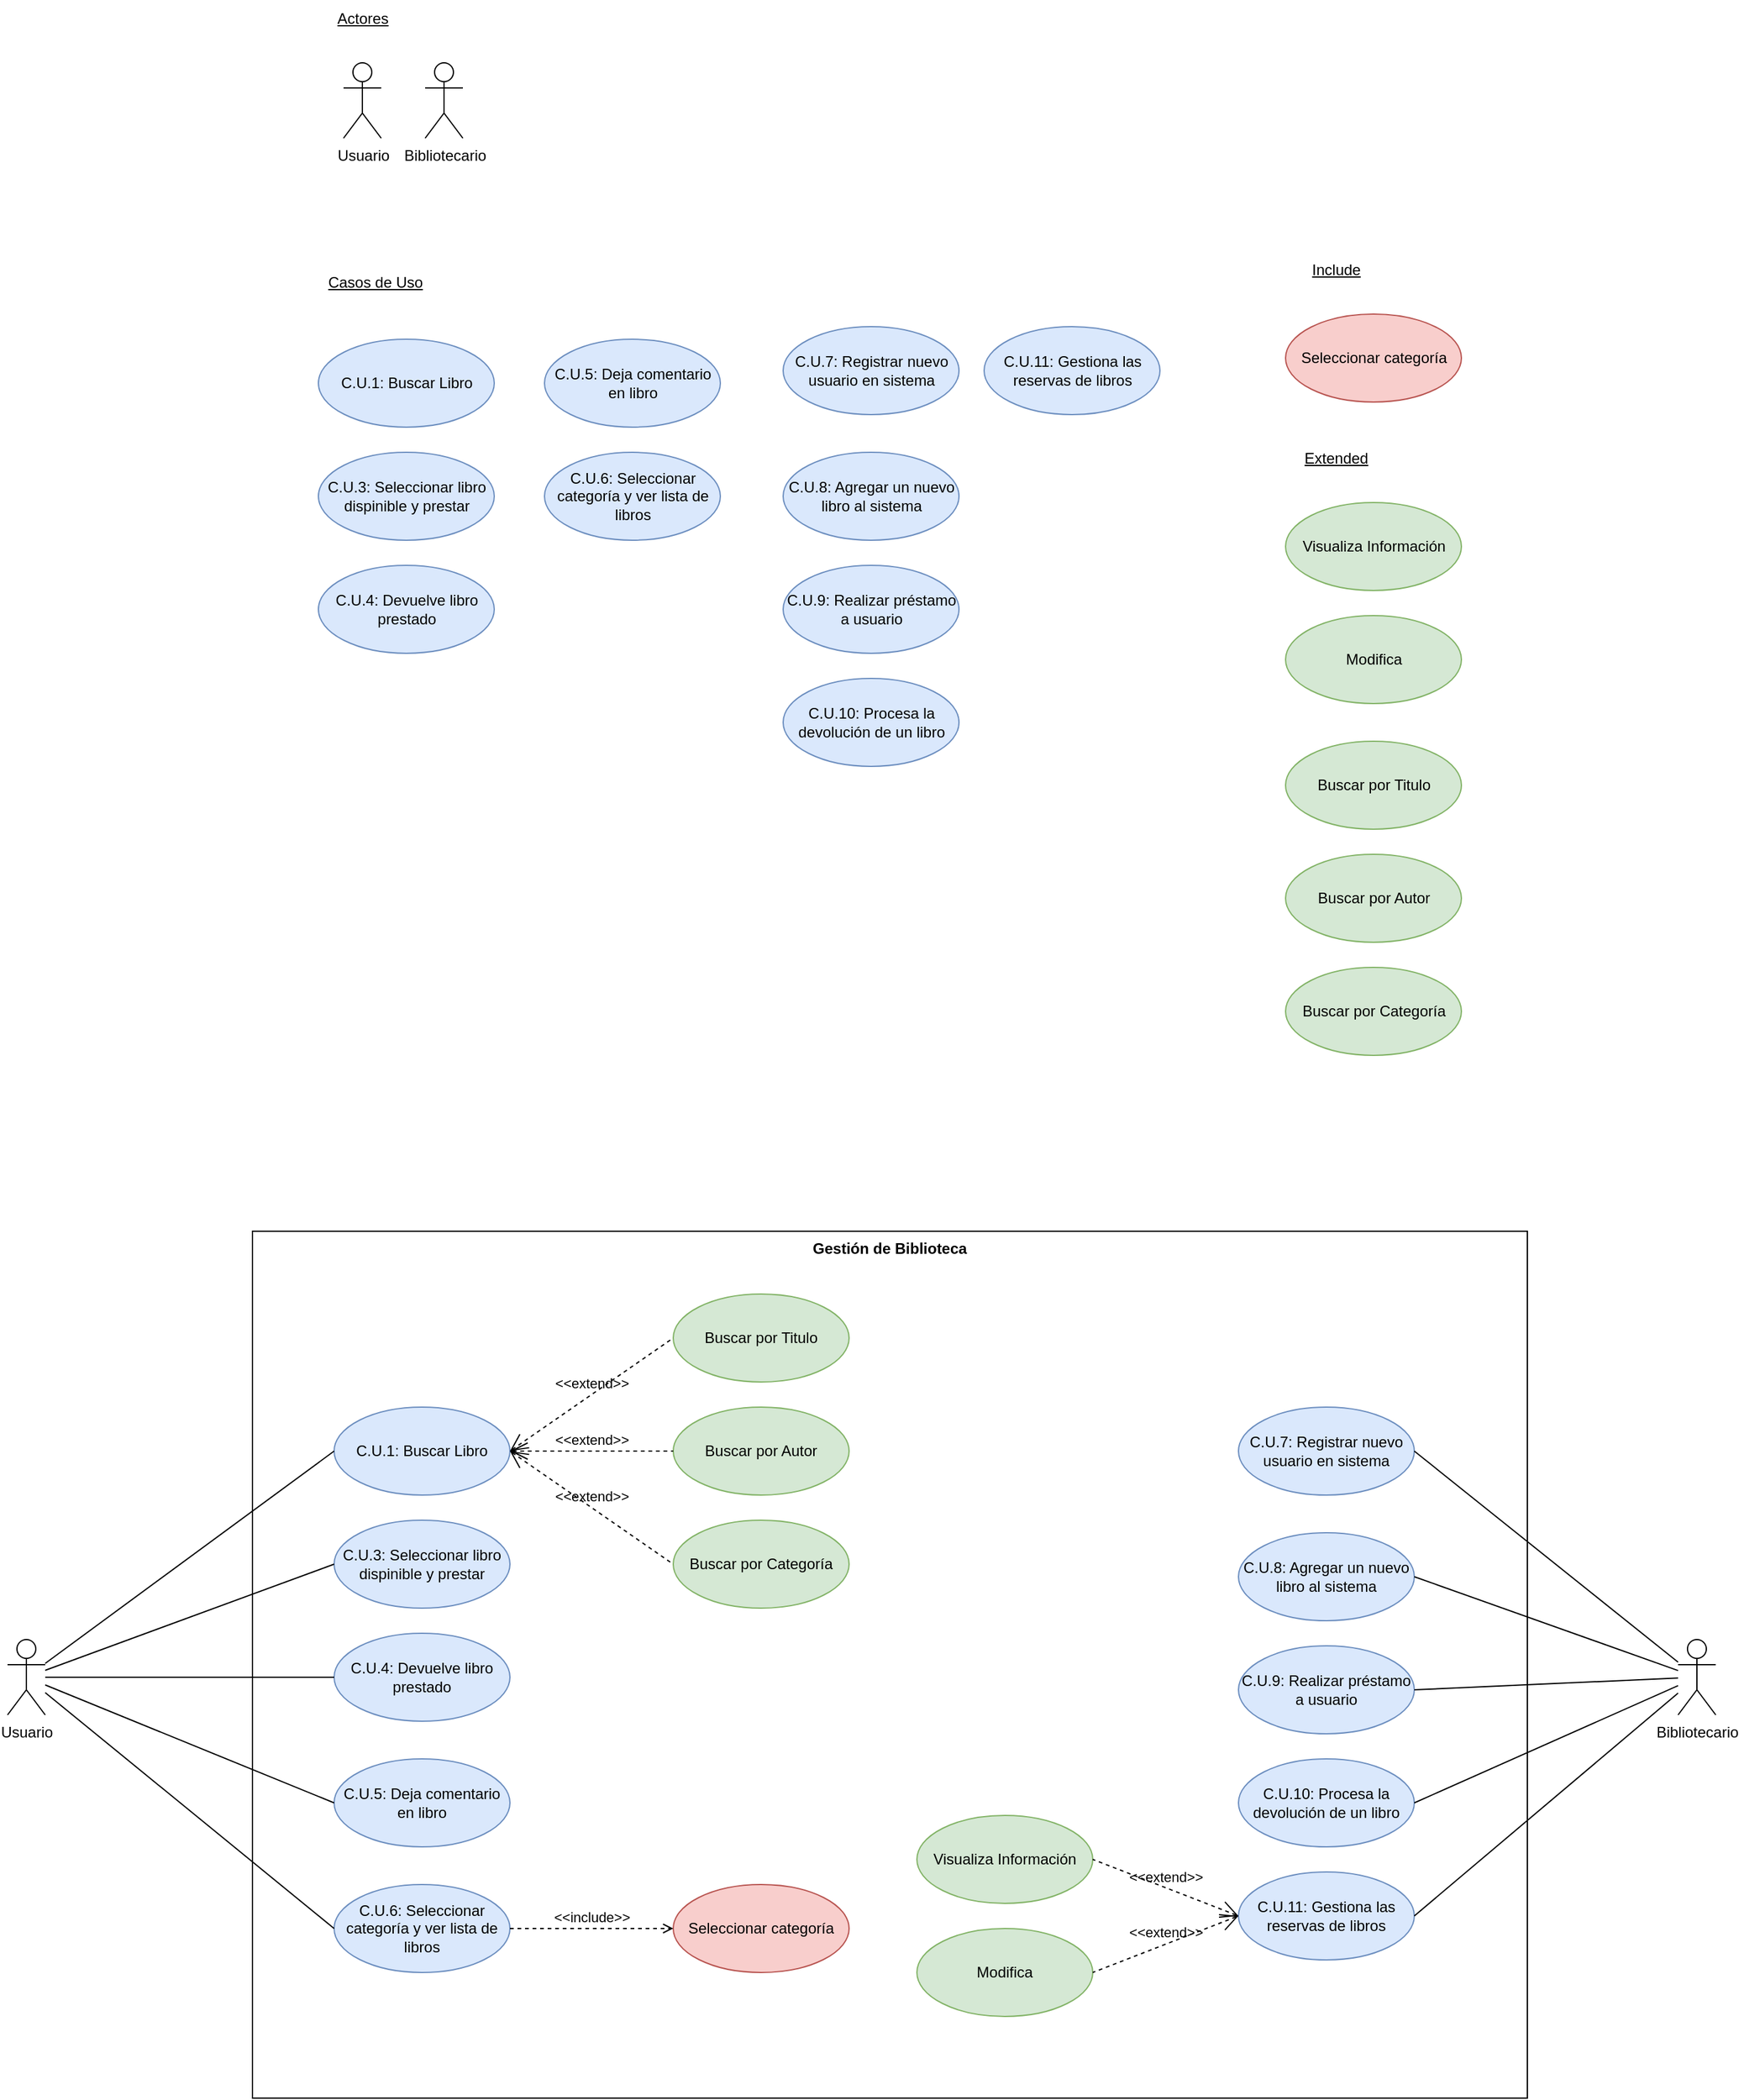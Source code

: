 <mxfile version="22.1.18" type="github">
  <diagram name="Página-1" id="TUS5gieN1rz3YTIe_Czn">
    <mxGraphModel dx="4327" dy="2010" grid="1" gridSize="10" guides="1" tooltips="1" connect="1" arrows="1" fold="1" page="1" pageScale="1" pageWidth="827" pageHeight="1169" math="0" shadow="0">
      <root>
        <mxCell id="0" />
        <mxCell id="1" parent="0" />
        <mxCell id="rqhiMFswElO3rEXaBHQ_-1" value="Usuario" style="shape=umlActor;html=1;verticalLabelPosition=bottom;verticalAlign=top;align=center;" vertex="1" parent="1">
          <mxGeometry x="47.5" y="140" width="30" height="60" as="geometry" />
        </mxCell>
        <mxCell id="rqhiMFswElO3rEXaBHQ_-2" value="Bibliotecario" style="shape=umlActor;html=1;verticalLabelPosition=bottom;verticalAlign=top;align=center;" vertex="1" parent="1">
          <mxGeometry x="112.5" y="140" width="30" height="60" as="geometry" />
        </mxCell>
        <mxCell id="rqhiMFswElO3rEXaBHQ_-4" value="&lt;u&gt;Actores&lt;/u&gt;" style="text;html=1;strokeColor=none;fillColor=none;align=center;verticalAlign=middle;whiteSpace=wrap;rounded=0;" vertex="1" parent="1">
          <mxGeometry x="32.5" y="90" width="60" height="30" as="geometry" />
        </mxCell>
        <mxCell id="rqhiMFswElO3rEXaBHQ_-5" value="C.U.1: Buscar Libro" style="ellipse;whiteSpace=wrap;html=1;fillColor=#dae8fc;strokeColor=#6c8ebf;" vertex="1" parent="1">
          <mxGeometry x="27.5" y="360" width="140" height="70" as="geometry" />
        </mxCell>
        <mxCell id="rqhiMFswElO3rEXaBHQ_-6" value="&lt;u&gt;Casos de Uso&lt;/u&gt;" style="text;html=1;strokeColor=none;fillColor=none;align=center;verticalAlign=middle;whiteSpace=wrap;rounded=0;" vertex="1" parent="1">
          <mxGeometry x="32.5" y="300" width="80" height="30" as="geometry" />
        </mxCell>
        <mxCell id="rqhiMFswElO3rEXaBHQ_-8" value="C.U.3: Seleccionar libro dispinible y prestar" style="ellipse;whiteSpace=wrap;html=1;fillColor=#dae8fc;strokeColor=#6c8ebf;" vertex="1" parent="1">
          <mxGeometry x="27.5" y="450" width="140" height="70" as="geometry" />
        </mxCell>
        <mxCell id="rqhiMFswElO3rEXaBHQ_-9" value="C.U.4: Devuelve libro prestado" style="ellipse;whiteSpace=wrap;html=1;fillColor=#dae8fc;strokeColor=#6c8ebf;" vertex="1" parent="1">
          <mxGeometry x="27.5" y="540" width="140" height="70" as="geometry" />
        </mxCell>
        <mxCell id="rqhiMFswElO3rEXaBHQ_-10" value="C.U.5: Deja comentario en libro" style="ellipse;whiteSpace=wrap;html=1;fillColor=#dae8fc;strokeColor=#6c8ebf;" vertex="1" parent="1">
          <mxGeometry x="207.5" y="360" width="140" height="70" as="geometry" />
        </mxCell>
        <mxCell id="rqhiMFswElO3rEXaBHQ_-11" value="C.U.6: Seleccionar categoría y ver lista de libros" style="ellipse;whiteSpace=wrap;html=1;fillColor=#dae8fc;strokeColor=#6c8ebf;" vertex="1" parent="1">
          <mxGeometry x="207.5" y="450" width="140" height="70" as="geometry" />
        </mxCell>
        <mxCell id="rqhiMFswElO3rEXaBHQ_-12" value="C.U.7: Registrar nuevo usuario en sistema" style="ellipse;whiteSpace=wrap;html=1;fillColor=#dae8fc;strokeColor=#6c8ebf;" vertex="1" parent="1">
          <mxGeometry x="397.5" y="350" width="140" height="70" as="geometry" />
        </mxCell>
        <mxCell id="rqhiMFswElO3rEXaBHQ_-13" value="C.U.8: Agregar un nuevo libro al sistema" style="ellipse;whiteSpace=wrap;html=1;fillColor=#dae8fc;strokeColor=#6c8ebf;" vertex="1" parent="1">
          <mxGeometry x="397.5" y="450" width="140" height="70" as="geometry" />
        </mxCell>
        <mxCell id="rqhiMFswElO3rEXaBHQ_-14" value="C.U.9: Realizar préstamo a usuario" style="ellipse;whiteSpace=wrap;html=1;fillColor=#dae8fc;strokeColor=#6c8ebf;" vertex="1" parent="1">
          <mxGeometry x="397.5" y="540" width="140" height="70" as="geometry" />
        </mxCell>
        <mxCell id="rqhiMFswElO3rEXaBHQ_-15" value="C.U.10: Procesa la devolución de un libro" style="ellipse;whiteSpace=wrap;html=1;fillColor=#dae8fc;strokeColor=#6c8ebf;" vertex="1" parent="1">
          <mxGeometry x="397.5" y="630" width="140" height="70" as="geometry" />
        </mxCell>
        <mxCell id="rqhiMFswElO3rEXaBHQ_-16" value="C.U.11: Gestiona las reservas de libros" style="ellipse;whiteSpace=wrap;html=1;fillColor=#dae8fc;strokeColor=#6c8ebf;" vertex="1" parent="1">
          <mxGeometry x="557.5" y="350" width="140" height="70" as="geometry" />
        </mxCell>
        <mxCell id="rqhiMFswElO3rEXaBHQ_-17" value="Seleccionar categoría" style="ellipse;whiteSpace=wrap;html=1;fillColor=#f8cecc;strokeColor=#b85450;" vertex="1" parent="1">
          <mxGeometry x="797.5" y="340" width="140" height="70" as="geometry" />
        </mxCell>
        <mxCell id="rqhiMFswElO3rEXaBHQ_-18" value="&lt;u&gt;Include&lt;/u&gt;" style="text;html=1;strokeColor=none;fillColor=none;align=center;verticalAlign=middle;whiteSpace=wrap;rounded=0;" vertex="1" parent="1">
          <mxGeometry x="797.5" y="290" width="80" height="30" as="geometry" />
        </mxCell>
        <mxCell id="rqhiMFswElO3rEXaBHQ_-19" value="Visualiza Información" style="ellipse;whiteSpace=wrap;html=1;fillColor=#d5e8d4;strokeColor=#82b366;" vertex="1" parent="1">
          <mxGeometry x="797.5" y="490" width="140" height="70" as="geometry" />
        </mxCell>
        <mxCell id="rqhiMFswElO3rEXaBHQ_-20" value="Modifica" style="ellipse;whiteSpace=wrap;html=1;fillColor=#d5e8d4;strokeColor=#82b366;" vertex="1" parent="1">
          <mxGeometry x="797.5" y="580" width="140" height="70" as="geometry" />
        </mxCell>
        <mxCell id="rqhiMFswElO3rEXaBHQ_-21" value="Buscar por Titulo" style="ellipse;whiteSpace=wrap;html=1;fillColor=#d5e8d4;strokeColor=#82b366;" vertex="1" parent="1">
          <mxGeometry x="797.5" y="680" width="140" height="70" as="geometry" />
        </mxCell>
        <mxCell id="rqhiMFswElO3rEXaBHQ_-22" value="Buscar por Autor" style="ellipse;whiteSpace=wrap;html=1;fillColor=#d5e8d4;strokeColor=#82b366;" vertex="1" parent="1">
          <mxGeometry x="797.5" y="770" width="140" height="70" as="geometry" />
        </mxCell>
        <mxCell id="rqhiMFswElO3rEXaBHQ_-23" value="Buscar por Categoría" style="ellipse;whiteSpace=wrap;html=1;fillColor=#d5e8d4;strokeColor=#82b366;" vertex="1" parent="1">
          <mxGeometry x="797.5" y="860" width="140" height="70" as="geometry" />
        </mxCell>
        <mxCell id="rqhiMFswElO3rEXaBHQ_-24" value="&lt;u&gt;Extended&lt;/u&gt;" style="text;html=1;strokeColor=none;fillColor=none;align=center;verticalAlign=middle;whiteSpace=wrap;rounded=0;" vertex="1" parent="1">
          <mxGeometry x="797.5" y="440" width="80" height="30" as="geometry" />
        </mxCell>
        <mxCell id="rqhiMFswElO3rEXaBHQ_-25" value="C.U.1: Buscar Libro" style="ellipse;whiteSpace=wrap;html=1;fillColor=#dae8fc;strokeColor=#6c8ebf;" vertex="1" parent="1">
          <mxGeometry x="40" y="1210" width="140" height="70" as="geometry" />
        </mxCell>
        <mxCell id="rqhiMFswElO3rEXaBHQ_-26" value="C.U.3: Seleccionar libro dispinible y prestar" style="ellipse;whiteSpace=wrap;html=1;fillColor=#dae8fc;strokeColor=#6c8ebf;" vertex="1" parent="1">
          <mxGeometry x="40" y="1300" width="140" height="70" as="geometry" />
        </mxCell>
        <mxCell id="rqhiMFswElO3rEXaBHQ_-27" value="C.U.4: Devuelve libro prestado" style="ellipse;whiteSpace=wrap;html=1;fillColor=#dae8fc;strokeColor=#6c8ebf;" vertex="1" parent="1">
          <mxGeometry x="40" y="1390" width="140" height="70" as="geometry" />
        </mxCell>
        <mxCell id="rqhiMFswElO3rEXaBHQ_-28" value="C.U.5: Deja comentario en libro" style="ellipse;whiteSpace=wrap;html=1;fillColor=#dae8fc;strokeColor=#6c8ebf;" vertex="1" parent="1">
          <mxGeometry x="40" y="1490" width="140" height="70" as="geometry" />
        </mxCell>
        <mxCell id="rqhiMFswElO3rEXaBHQ_-29" value="C.U.6: Seleccionar categoría y ver lista de libros" style="ellipse;whiteSpace=wrap;html=1;fillColor=#dae8fc;strokeColor=#6c8ebf;" vertex="1" parent="1">
          <mxGeometry x="40" y="1590" width="140" height="70" as="geometry" />
        </mxCell>
        <mxCell id="rqhiMFswElO3rEXaBHQ_-30" value="C.U.7: Registrar nuevo usuario en sistema" style="ellipse;whiteSpace=wrap;html=1;fillColor=#dae8fc;strokeColor=#6c8ebf;" vertex="1" parent="1">
          <mxGeometry x="760" y="1210" width="140" height="70" as="geometry" />
        </mxCell>
        <mxCell id="rqhiMFswElO3rEXaBHQ_-31" value="C.U.8: Agregar un nuevo libro al sistema" style="ellipse;whiteSpace=wrap;html=1;fillColor=#dae8fc;strokeColor=#6c8ebf;" vertex="1" parent="1">
          <mxGeometry x="760" y="1310" width="140" height="70" as="geometry" />
        </mxCell>
        <mxCell id="rqhiMFswElO3rEXaBHQ_-32" value="C.U.9: Realizar préstamo a usuario" style="ellipse;whiteSpace=wrap;html=1;fillColor=#dae8fc;strokeColor=#6c8ebf;" vertex="1" parent="1">
          <mxGeometry x="760" y="1400" width="140" height="70" as="geometry" />
        </mxCell>
        <mxCell id="rqhiMFswElO3rEXaBHQ_-33" value="C.U.10: Procesa la devolución de un libro" style="ellipse;whiteSpace=wrap;html=1;fillColor=#dae8fc;strokeColor=#6c8ebf;" vertex="1" parent="1">
          <mxGeometry x="760" y="1490" width="140" height="70" as="geometry" />
        </mxCell>
        <mxCell id="rqhiMFswElO3rEXaBHQ_-34" value="C.U.11: Gestiona las reservas de libros" style="ellipse;whiteSpace=wrap;html=1;fillColor=#dae8fc;strokeColor=#6c8ebf;" vertex="1" parent="1">
          <mxGeometry x="760" y="1580" width="140" height="70" as="geometry" />
        </mxCell>
        <mxCell id="rqhiMFswElO3rEXaBHQ_-38" style="rounded=0;orthogonalLoop=1;jettySize=auto;html=1;entryX=0;entryY=0.5;entryDx=0;entryDy=0;endArrow=none;endFill=0;" edge="1" parent="1" source="rqhiMFswElO3rEXaBHQ_-35" target="rqhiMFswElO3rEXaBHQ_-25">
          <mxGeometry relative="1" as="geometry" />
        </mxCell>
        <mxCell id="rqhiMFswElO3rEXaBHQ_-39" style="rounded=0;orthogonalLoop=1;jettySize=auto;html=1;entryX=0;entryY=0.5;entryDx=0;entryDy=0;endArrow=none;endFill=0;" edge="1" parent="1" source="rqhiMFswElO3rEXaBHQ_-35" target="rqhiMFswElO3rEXaBHQ_-26">
          <mxGeometry relative="1" as="geometry" />
        </mxCell>
        <mxCell id="rqhiMFswElO3rEXaBHQ_-40" style="rounded=0;orthogonalLoop=1;jettySize=auto;html=1;entryX=0;entryY=0.5;entryDx=0;entryDy=0;endArrow=none;endFill=0;" edge="1" parent="1" source="rqhiMFswElO3rEXaBHQ_-35" target="rqhiMFswElO3rEXaBHQ_-27">
          <mxGeometry relative="1" as="geometry" />
        </mxCell>
        <mxCell id="rqhiMFswElO3rEXaBHQ_-41" style="rounded=0;orthogonalLoop=1;jettySize=auto;html=1;entryX=0;entryY=0.5;entryDx=0;entryDy=0;endArrow=none;endFill=0;" edge="1" parent="1" source="rqhiMFswElO3rEXaBHQ_-35" target="rqhiMFswElO3rEXaBHQ_-28">
          <mxGeometry relative="1" as="geometry" />
        </mxCell>
        <mxCell id="rqhiMFswElO3rEXaBHQ_-42" style="rounded=0;orthogonalLoop=1;jettySize=auto;html=1;entryX=0;entryY=0.5;entryDx=0;entryDy=0;endArrow=none;endFill=0;" edge="1" parent="1" source="rqhiMFswElO3rEXaBHQ_-35" target="rqhiMFswElO3rEXaBHQ_-29">
          <mxGeometry relative="1" as="geometry" />
        </mxCell>
        <mxCell id="rqhiMFswElO3rEXaBHQ_-35" value="Usuario" style="shape=umlActor;html=1;verticalLabelPosition=bottom;verticalAlign=top;align=center;" vertex="1" parent="1">
          <mxGeometry x="-220" y="1395" width="30" height="60" as="geometry" />
        </mxCell>
        <mxCell id="rqhiMFswElO3rEXaBHQ_-54" style="rounded=0;orthogonalLoop=1;jettySize=auto;html=1;entryX=1;entryY=0.5;entryDx=0;entryDy=0;endArrow=none;endFill=0;" edge="1" parent="1" source="rqhiMFswElO3rEXaBHQ_-36" target="rqhiMFswElO3rEXaBHQ_-30">
          <mxGeometry relative="1" as="geometry" />
        </mxCell>
        <mxCell id="rqhiMFswElO3rEXaBHQ_-55" style="rounded=0;orthogonalLoop=1;jettySize=auto;html=1;entryX=1;entryY=0.5;entryDx=0;entryDy=0;endArrow=none;endFill=0;" edge="1" parent="1" source="rqhiMFswElO3rEXaBHQ_-36" target="rqhiMFswElO3rEXaBHQ_-31">
          <mxGeometry relative="1" as="geometry" />
        </mxCell>
        <mxCell id="rqhiMFswElO3rEXaBHQ_-56" style="rounded=0;orthogonalLoop=1;jettySize=auto;html=1;entryX=1;entryY=0.5;entryDx=0;entryDy=0;endArrow=none;endFill=0;" edge="1" parent="1" source="rqhiMFswElO3rEXaBHQ_-36" target="rqhiMFswElO3rEXaBHQ_-32">
          <mxGeometry relative="1" as="geometry" />
        </mxCell>
        <mxCell id="rqhiMFswElO3rEXaBHQ_-57" style="rounded=0;orthogonalLoop=1;jettySize=auto;html=1;entryX=1;entryY=0.5;entryDx=0;entryDy=0;endArrow=none;endFill=0;" edge="1" parent="1" source="rqhiMFswElO3rEXaBHQ_-36" target="rqhiMFswElO3rEXaBHQ_-33">
          <mxGeometry relative="1" as="geometry" />
        </mxCell>
        <mxCell id="rqhiMFswElO3rEXaBHQ_-58" style="rounded=0;orthogonalLoop=1;jettySize=auto;html=1;entryX=1;entryY=0.5;entryDx=0;entryDy=0;endArrow=none;endFill=0;" edge="1" parent="1" source="rqhiMFswElO3rEXaBHQ_-36" target="rqhiMFswElO3rEXaBHQ_-34">
          <mxGeometry relative="1" as="geometry" />
        </mxCell>
        <mxCell id="rqhiMFswElO3rEXaBHQ_-36" value="Bibliotecario" style="shape=umlActor;html=1;verticalLabelPosition=bottom;verticalAlign=top;align=center;" vertex="1" parent="1">
          <mxGeometry x="1110" y="1395" width="30" height="60" as="geometry" />
        </mxCell>
        <mxCell id="rqhiMFswElO3rEXaBHQ_-43" value="Buscar por Titulo" style="ellipse;whiteSpace=wrap;html=1;fillColor=#d5e8d4;strokeColor=#82b366;" vertex="1" parent="1">
          <mxGeometry x="310" y="1120" width="140" height="70" as="geometry" />
        </mxCell>
        <mxCell id="rqhiMFswElO3rEXaBHQ_-44" value="Buscar por Autor" style="ellipse;whiteSpace=wrap;html=1;fillColor=#d5e8d4;strokeColor=#82b366;" vertex="1" parent="1">
          <mxGeometry x="310" y="1210" width="140" height="70" as="geometry" />
        </mxCell>
        <mxCell id="rqhiMFswElO3rEXaBHQ_-45" value="Buscar por Categoría" style="ellipse;whiteSpace=wrap;html=1;fillColor=#d5e8d4;strokeColor=#82b366;" vertex="1" parent="1">
          <mxGeometry x="310" y="1300" width="140" height="70" as="geometry" />
        </mxCell>
        <mxCell id="rqhiMFswElO3rEXaBHQ_-46" value="Seleccionar categoría" style="ellipse;whiteSpace=wrap;html=1;fillColor=#f8cecc;strokeColor=#b85450;" vertex="1" parent="1">
          <mxGeometry x="310" y="1590" width="140" height="70" as="geometry" />
        </mxCell>
        <mxCell id="rqhiMFswElO3rEXaBHQ_-50" value="&amp;lt;&amp;lt;extend&amp;gt;&amp;gt;" style="edgeStyle=none;html=1;startArrow=open;endArrow=none;startSize=12;verticalAlign=bottom;dashed=1;labelBackgroundColor=none;rounded=0;entryX=0;entryY=0.5;entryDx=0;entryDy=0;exitX=1;exitY=0.5;exitDx=0;exitDy=0;" edge="1" parent="1" source="rqhiMFswElO3rEXaBHQ_-25" target="rqhiMFswElO3rEXaBHQ_-43">
          <mxGeometry width="160" relative="1" as="geometry">
            <mxPoint x="50" y="990" as="sourcePoint" />
            <mxPoint x="210" y="990" as="targetPoint" />
          </mxGeometry>
        </mxCell>
        <mxCell id="rqhiMFswElO3rEXaBHQ_-51" value="&amp;lt;&amp;lt;include&amp;gt;&amp;gt;" style="edgeStyle=none;html=1;endArrow=open;verticalAlign=bottom;dashed=1;labelBackgroundColor=none;rounded=0;exitX=1;exitY=0.5;exitDx=0;exitDy=0;entryX=0;entryY=0.5;entryDx=0;entryDy=0;" edge="1" parent="1" source="rqhiMFswElO3rEXaBHQ_-29" target="rqhiMFswElO3rEXaBHQ_-46">
          <mxGeometry width="160" relative="1" as="geometry">
            <mxPoint x="160" y="1690" as="sourcePoint" />
            <mxPoint x="320" y="1690" as="targetPoint" />
          </mxGeometry>
        </mxCell>
        <mxCell id="rqhiMFswElO3rEXaBHQ_-52" value="&amp;lt;&amp;lt;extend&amp;gt;&amp;gt;" style="edgeStyle=none;html=1;startArrow=open;endArrow=none;startSize=12;verticalAlign=bottom;dashed=1;labelBackgroundColor=none;rounded=0;entryX=0;entryY=0.5;entryDx=0;entryDy=0;" edge="1" parent="1" target="rqhiMFswElO3rEXaBHQ_-44">
          <mxGeometry width="160" relative="1" as="geometry">
            <mxPoint x="180" y="1245" as="sourcePoint" />
            <mxPoint x="320" y="1165" as="targetPoint" />
          </mxGeometry>
        </mxCell>
        <mxCell id="rqhiMFswElO3rEXaBHQ_-53" value="&amp;lt;&amp;lt;extend&amp;gt;&amp;gt;" style="edgeStyle=none;html=1;startArrow=open;endArrow=none;startSize=12;verticalAlign=bottom;dashed=1;labelBackgroundColor=none;rounded=0;entryX=0;entryY=0.5;entryDx=0;entryDy=0;exitX=1;exitY=0.5;exitDx=0;exitDy=0;" edge="1" parent="1" source="rqhiMFswElO3rEXaBHQ_-25" target="rqhiMFswElO3rEXaBHQ_-45">
          <mxGeometry width="160" relative="1" as="geometry">
            <mxPoint x="190" y="1255" as="sourcePoint" />
            <mxPoint x="320" y="1255" as="targetPoint" />
          </mxGeometry>
        </mxCell>
        <mxCell id="rqhiMFswElO3rEXaBHQ_-59" value="Modifica" style="ellipse;whiteSpace=wrap;html=1;fillColor=#d5e8d4;strokeColor=#82b366;" vertex="1" parent="1">
          <mxGeometry x="504" y="1625" width="140" height="70" as="geometry" />
        </mxCell>
        <mxCell id="rqhiMFswElO3rEXaBHQ_-60" value="Visualiza Información" style="ellipse;whiteSpace=wrap;html=1;fillColor=#d5e8d4;strokeColor=#82b366;" vertex="1" parent="1">
          <mxGeometry x="504" y="1535" width="140" height="70" as="geometry" />
        </mxCell>
        <mxCell id="rqhiMFswElO3rEXaBHQ_-62" value="&amp;lt;&amp;lt;extend&amp;gt;&amp;gt;" style="edgeStyle=none;html=1;startArrow=open;endArrow=none;startSize=12;verticalAlign=bottom;dashed=1;labelBackgroundColor=none;rounded=0;entryX=1;entryY=0.5;entryDx=0;entryDy=0;exitX=0;exitY=0.5;exitDx=0;exitDy=0;" edge="1" parent="1" source="rqhiMFswElO3rEXaBHQ_-34" target="rqhiMFswElO3rEXaBHQ_-60">
          <mxGeometry width="160" relative="1" as="geometry">
            <mxPoint x="580" y="1420" as="sourcePoint" />
            <mxPoint x="710" y="1510" as="targetPoint" />
          </mxGeometry>
        </mxCell>
        <mxCell id="rqhiMFswElO3rEXaBHQ_-63" value="&amp;lt;&amp;lt;extend&amp;gt;&amp;gt;" style="edgeStyle=none;html=1;startArrow=open;endArrow=none;startSize=12;verticalAlign=bottom;dashed=1;labelBackgroundColor=none;rounded=0;entryX=1;entryY=0.5;entryDx=0;entryDy=0;exitX=0;exitY=0.5;exitDx=0;exitDy=0;" edge="1" parent="1" source="rqhiMFswElO3rEXaBHQ_-34" target="rqhiMFswElO3rEXaBHQ_-59">
          <mxGeometry width="160" relative="1" as="geometry">
            <mxPoint x="760" y="1610" as="sourcePoint" />
            <mxPoint x="690" y="1590" as="targetPoint" />
          </mxGeometry>
        </mxCell>
        <mxCell id="rqhiMFswElO3rEXaBHQ_-64" value="Gestión de Biblioteca" style="shape=rect;html=1;verticalAlign=top;fontStyle=1;whiteSpace=wrap;align=center;fillColor=none;" vertex="1" parent="1">
          <mxGeometry x="-25" y="1070" width="1015" height="690" as="geometry" />
        </mxCell>
      </root>
    </mxGraphModel>
  </diagram>
</mxfile>
